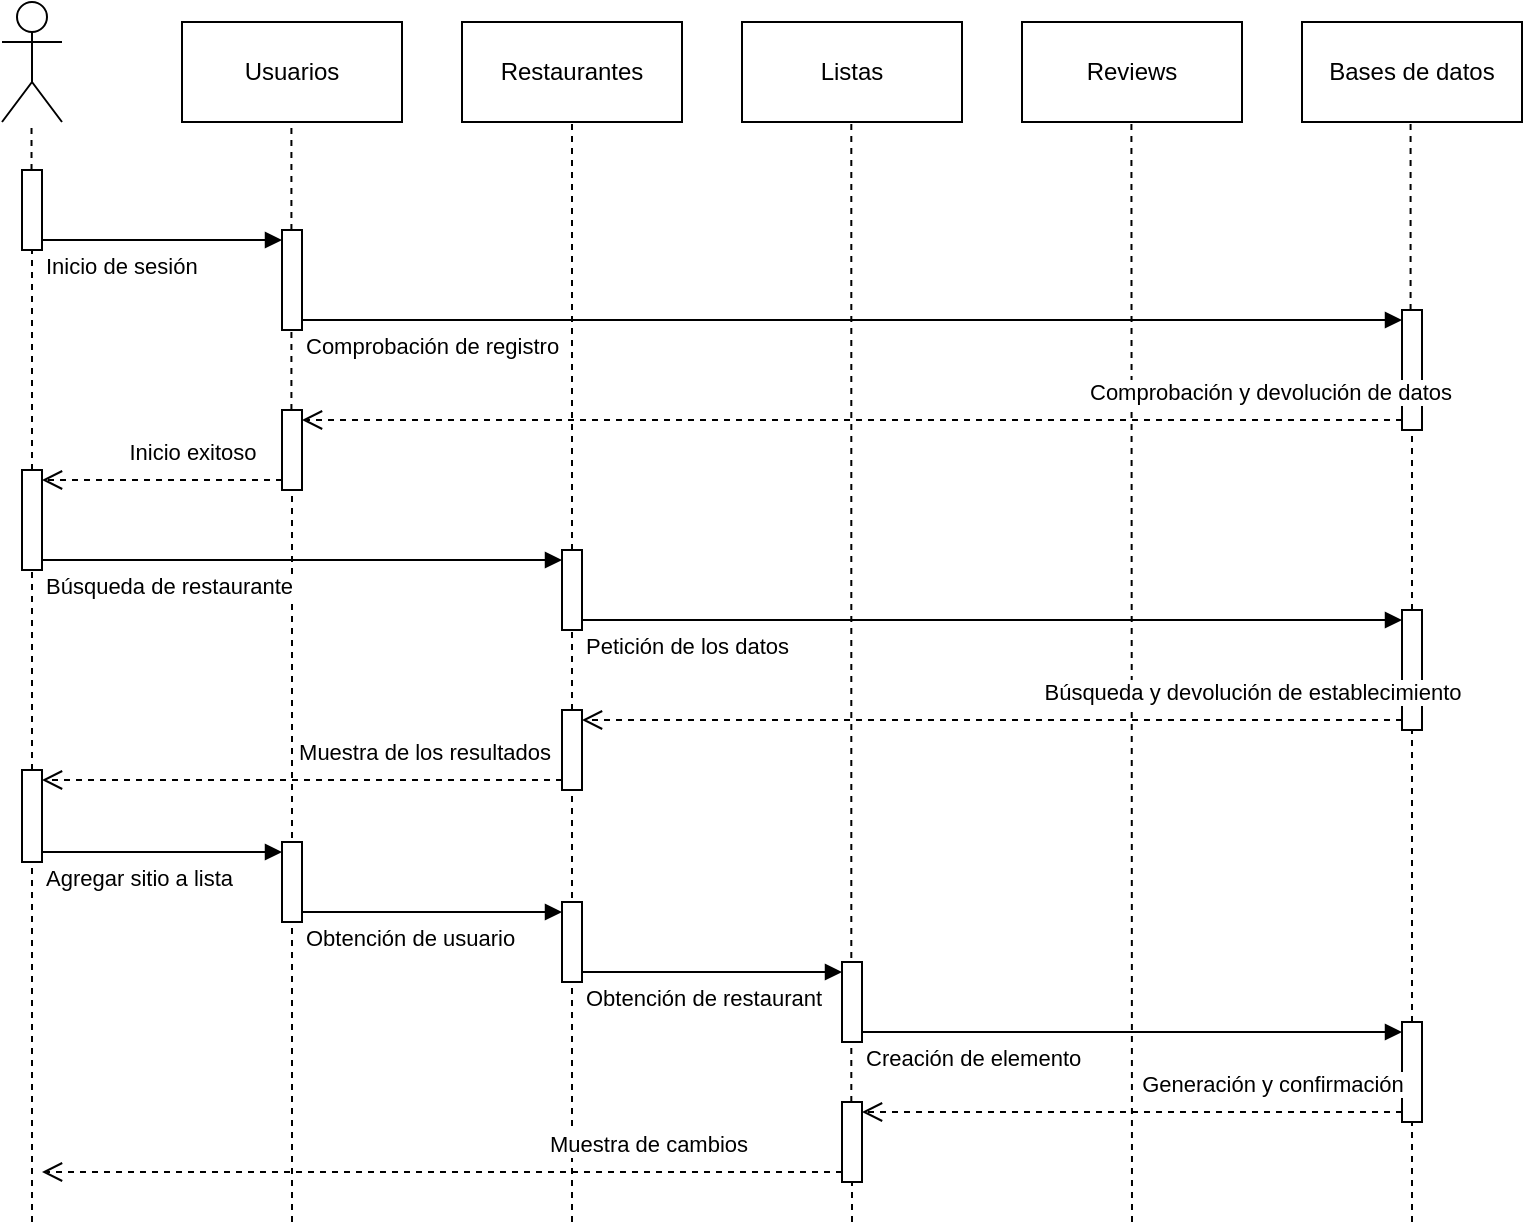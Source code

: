 <mxfile version="24.7.17">
  <diagram name="Página-1" id="NYsK5hBD7UGlfgsr0Roo">
    <mxGraphModel dx="1744" dy="954" grid="1" gridSize="10" guides="1" tooltips="1" connect="1" arrows="1" fold="1" page="1" pageScale="1" pageWidth="827" pageHeight="1169" math="0" shadow="0">
      <root>
        <mxCell id="0" />
        <mxCell id="1" parent="0" />
        <mxCell id="kQFnKkmuh15OHRSvASA--1" value="Restaurantes" style="html=1;whiteSpace=wrap;" vertex="1" parent="1">
          <mxGeometry x="270" y="60" width="110" height="50" as="geometry" />
        </mxCell>
        <mxCell id="kQFnKkmuh15OHRSvASA--3" value="Reviews" style="html=1;whiteSpace=wrap;" vertex="1" parent="1">
          <mxGeometry x="550" y="60" width="110" height="50" as="geometry" />
        </mxCell>
        <mxCell id="kQFnKkmuh15OHRSvASA--4" value="Listas" style="html=1;whiteSpace=wrap;" vertex="1" parent="1">
          <mxGeometry x="410" y="60" width="110" height="50" as="geometry" />
        </mxCell>
        <mxCell id="kQFnKkmuh15OHRSvASA--5" value="" style="shape=umlActor;verticalLabelPosition=bottom;verticalAlign=top;html=1;" vertex="1" parent="1">
          <mxGeometry x="40" y="50" width="30" height="60" as="geometry" />
        </mxCell>
        <mxCell id="kQFnKkmuh15OHRSvASA--11" value="Bases de datos" style="html=1;whiteSpace=wrap;" vertex="1" parent="1">
          <mxGeometry x="690" y="60" width="110" height="50" as="geometry" />
        </mxCell>
        <mxCell id="kQFnKkmuh15OHRSvASA--13" value="Inicio de sesión" style="endArrow=block;endFill=1;html=1;edgeStyle=orthogonalEdgeStyle;align=left;verticalAlign=top;rounded=0;exitX=1;exitY=1;exitDx=0;exitDy=-5;exitPerimeter=0;entryX=0;entryY=0;entryDx=0;entryDy=5;entryPerimeter=0;" edge="1" parent="1" source="kQFnKkmuh15OHRSvASA--8" target="kQFnKkmuh15OHRSvASA--52">
          <mxGeometry x="-1" relative="1" as="geometry">
            <mxPoint x="60" y="134" as="sourcePoint" />
            <mxPoint x="175" y="139" as="targetPoint" />
          </mxGeometry>
        </mxCell>
        <mxCell id="kQFnKkmuh15OHRSvASA--15" value="" style="endArrow=none;dashed=1;html=1;rounded=0;entryX=0.5;entryY=1;entryDx=0;entryDy=0;" edge="1" parent="1" source="kQFnKkmuh15OHRSvASA--41" target="kQFnKkmuh15OHRSvASA--1">
          <mxGeometry width="50" height="50" relative="1" as="geometry">
            <mxPoint x="325" y="530" as="sourcePoint" />
            <mxPoint x="260" y="200" as="targetPoint" />
          </mxGeometry>
        </mxCell>
        <mxCell id="kQFnKkmuh15OHRSvASA--17" value="" style="endArrow=none;dashed=1;html=1;rounded=0;entryX=0.5;entryY=1;entryDx=0;entryDy=0;" edge="1" parent="1" source="kQFnKkmuh15OHRSvASA--69">
          <mxGeometry width="50" height="50" relative="1" as="geometry">
            <mxPoint x="465" y="740" as="sourcePoint" />
            <mxPoint x="464.66" y="110" as="targetPoint" />
          </mxGeometry>
        </mxCell>
        <mxCell id="kQFnKkmuh15OHRSvASA--18" value="" style="endArrow=none;dashed=1;html=1;rounded=0;entryX=0.5;entryY=1;entryDx=0;entryDy=0;" edge="1" parent="1">
          <mxGeometry width="50" height="50" relative="1" as="geometry">
            <mxPoint x="605" y="660" as="sourcePoint" />
            <mxPoint x="604.71" y="110" as="targetPoint" />
          </mxGeometry>
        </mxCell>
        <mxCell id="kQFnKkmuh15OHRSvASA--19" value="" style="endArrow=none;dashed=1;html=1;rounded=0;entryX=0.5;entryY=1;entryDx=0;entryDy=0;" edge="1" parent="1" source="kQFnKkmuh15OHRSvASA--33">
          <mxGeometry width="50" height="50" relative="1" as="geometry">
            <mxPoint x="744.29" y="530" as="sourcePoint" />
            <mxPoint x="744.29" y="110" as="targetPoint" />
          </mxGeometry>
        </mxCell>
        <mxCell id="kQFnKkmuh15OHRSvASA--21" value="" style="endArrow=none;dashed=1;html=1;rounded=0;entryX=0.5;entryY=1;entryDx=0;entryDy=0;" edge="1" parent="1" source="kQFnKkmuh15OHRSvASA--8">
          <mxGeometry width="50" height="50" relative="1" as="geometry">
            <mxPoint x="54.76" y="530" as="sourcePoint" />
            <mxPoint x="54.76" y="110" as="targetPoint" />
          </mxGeometry>
        </mxCell>
        <mxCell id="kQFnKkmuh15OHRSvASA--22" value="" style="endArrow=none;dashed=1;html=1;rounded=0;entryX=0.5;entryY=1;entryDx=0;entryDy=0;" edge="1" parent="1" source="kQFnKkmuh15OHRSvASA--38" target="kQFnKkmuh15OHRSvASA--8">
          <mxGeometry width="50" height="50" relative="1" as="geometry">
            <mxPoint x="54.76" y="504" as="sourcePoint" />
            <mxPoint x="54.76" y="84" as="targetPoint" />
          </mxGeometry>
        </mxCell>
        <mxCell id="kQFnKkmuh15OHRSvASA--8" value="" style="html=1;points=[[0,0,0,0,5],[0,1,0,0,-5],[1,0,0,0,5],[1,1,0,0,-5]];perimeter=orthogonalPerimeter;outlineConnect=0;targetShapes=umlLifeline;portConstraint=eastwest;newEdgeStyle={&quot;curved&quot;:0,&quot;rounded&quot;:0};" vertex="1" parent="1">
          <mxGeometry x="50" y="134" width="10" height="40" as="geometry" />
        </mxCell>
        <mxCell id="kQFnKkmuh15OHRSvASA--23" value="Usuarios" style="html=1;whiteSpace=wrap;" vertex="1" parent="1">
          <mxGeometry x="130" y="60" width="110" height="50" as="geometry" />
        </mxCell>
        <mxCell id="kQFnKkmuh15OHRSvASA--24" value="" style="endArrow=none;dashed=1;html=1;rounded=0;entryX=0.5;entryY=1;entryDx=0;entryDy=0;" edge="1" parent="1" source="kQFnKkmuh15OHRSvASA--25">
          <mxGeometry width="50" height="50" relative="1" as="geometry">
            <mxPoint x="184.71" y="530" as="sourcePoint" />
            <mxPoint x="184.71" y="110" as="targetPoint" />
          </mxGeometry>
        </mxCell>
        <mxCell id="kQFnKkmuh15OHRSvASA--26" value="" style="endArrow=none;dashed=1;html=1;rounded=0;entryX=0.5;entryY=1;entryDx=0;entryDy=0;" edge="1" parent="1" target="kQFnKkmuh15OHRSvASA--25">
          <mxGeometry width="50" height="50" relative="1" as="geometry">
            <mxPoint x="185" y="660" as="sourcePoint" />
            <mxPoint x="184.71" y="84" as="targetPoint" />
          </mxGeometry>
        </mxCell>
        <mxCell id="kQFnKkmuh15OHRSvASA--25" value="" style="html=1;points=[[0,0,0,0,5],[0,1,0,0,-5],[1,0,0,0,5],[1,1,0,0,-5]];perimeter=orthogonalPerimeter;outlineConnect=0;targetShapes=umlLifeline;portConstraint=eastwest;newEdgeStyle={&quot;curved&quot;:0,&quot;rounded&quot;:0};" vertex="1" parent="1">
          <mxGeometry x="180" y="254" width="10" height="40" as="geometry" />
        </mxCell>
        <mxCell id="kQFnKkmuh15OHRSvASA--34" value="" style="endArrow=none;dashed=1;html=1;rounded=0;entryX=0.5;entryY=1;entryDx=0;entryDy=0;" edge="1" parent="1" source="kQFnKkmuh15OHRSvASA--43" target="kQFnKkmuh15OHRSvASA--33">
          <mxGeometry width="50" height="50" relative="1" as="geometry">
            <mxPoint x="744.29" y="504" as="sourcePoint" />
            <mxPoint x="744.29" y="84" as="targetPoint" />
          </mxGeometry>
        </mxCell>
        <mxCell id="kQFnKkmuh15OHRSvASA--33" value="" style="html=1;points=[[0,0,0,0,5],[0,1,0,0,-5],[1,0,0,0,5],[1,1,0,0,-5]];perimeter=orthogonalPerimeter;outlineConnect=0;targetShapes=umlLifeline;portConstraint=eastwest;newEdgeStyle={&quot;curved&quot;:0,&quot;rounded&quot;:0};" vertex="1" parent="1">
          <mxGeometry x="740" y="204" width="10" height="60" as="geometry" />
        </mxCell>
        <mxCell id="kQFnKkmuh15OHRSvASA--35" value="Comprobación de registro" style="endArrow=block;endFill=1;html=1;edgeStyle=orthogonalEdgeStyle;align=left;verticalAlign=top;rounded=0;entryX=0;entryY=0;entryDx=0;entryDy=5;entryPerimeter=0;exitX=1;exitY=1;exitDx=0;exitDy=-5;exitPerimeter=0;" edge="1" parent="1" source="kQFnKkmuh15OHRSvASA--52" target="kQFnKkmuh15OHRSvASA--33">
          <mxGeometry x="-1" relative="1" as="geometry">
            <mxPoint x="205" y="139" as="sourcePoint" />
            <mxPoint x="310" y="134" as="targetPoint" />
          </mxGeometry>
        </mxCell>
        <mxCell id="kQFnKkmuh15OHRSvASA--36" value="Comprobación y devolución de datos" style="html=1;verticalAlign=bottom;endArrow=open;dashed=1;endSize=8;curved=0;rounded=0;exitX=0;exitY=1;exitDx=0;exitDy=-5;exitPerimeter=0;" edge="1" parent="1" source="kQFnKkmuh15OHRSvASA--33" target="kQFnKkmuh15OHRSvASA--25">
          <mxGeometry x="-0.759" y="-5" relative="1" as="geometry">
            <mxPoint x="505" y="234" as="sourcePoint" />
            <mxPoint x="425" y="234" as="targetPoint" />
            <mxPoint as="offset" />
          </mxGeometry>
        </mxCell>
        <mxCell id="kQFnKkmuh15OHRSvASA--37" value="Inicio exitoso" style="html=1;verticalAlign=bottom;endArrow=open;dashed=1;endSize=8;curved=0;rounded=0;entryX=1;entryY=0;entryDx=0;entryDy=5;entryPerimeter=0;exitX=0;exitY=1;exitDx=0;exitDy=-5;exitPerimeter=0;" edge="1" parent="1" source="kQFnKkmuh15OHRSvASA--25" target="kQFnKkmuh15OHRSvASA--38">
          <mxGeometry x="-0.25" y="-5" relative="1" as="geometry">
            <mxPoint x="175" y="253.17" as="sourcePoint" />
            <mxPoint x="95" y="253.17" as="targetPoint" />
            <mxPoint as="offset" />
          </mxGeometry>
        </mxCell>
        <mxCell id="kQFnKkmuh15OHRSvASA--39" value="" style="endArrow=none;dashed=1;html=1;rounded=0;entryX=0.5;entryY=1;entryDx=0;entryDy=0;" edge="1" parent="1" source="kQFnKkmuh15OHRSvASA--48" target="kQFnKkmuh15OHRSvASA--38">
          <mxGeometry width="50" height="50" relative="1" as="geometry">
            <mxPoint x="54.76" y="504" as="sourcePoint" />
            <mxPoint x="55" y="224" as="targetPoint" />
          </mxGeometry>
        </mxCell>
        <mxCell id="kQFnKkmuh15OHRSvASA--38" value="" style="html=1;points=[[0,0,0,0,5],[0,1,0,0,-5],[1,0,0,0,5],[1,1,0,0,-5]];perimeter=orthogonalPerimeter;outlineConnect=0;targetShapes=umlLifeline;portConstraint=eastwest;newEdgeStyle={&quot;curved&quot;:0,&quot;rounded&quot;:0};" vertex="1" parent="1">
          <mxGeometry x="50" y="284" width="10" height="50" as="geometry" />
        </mxCell>
        <mxCell id="kQFnKkmuh15OHRSvASA--40" value="Búsqueda de restaurante" style="endArrow=block;endFill=1;html=1;edgeStyle=orthogonalEdgeStyle;align=left;verticalAlign=top;rounded=0;exitX=1;exitY=1;exitDx=0;exitDy=-5;exitPerimeter=0;entryX=0;entryY=0;entryDx=0;entryDy=5;entryPerimeter=0;" edge="1" parent="1" source="kQFnKkmuh15OHRSvASA--38" target="kQFnKkmuh15OHRSvASA--41">
          <mxGeometry x="-1" relative="1" as="geometry">
            <mxPoint x="75" y="284" as="sourcePoint" />
            <mxPoint x="175" y="269" as="targetPoint" />
          </mxGeometry>
        </mxCell>
        <mxCell id="kQFnKkmuh15OHRSvASA--42" value="" style="endArrow=none;dashed=1;html=1;rounded=0;entryX=0.5;entryY=1;entryDx=0;entryDy=0;" edge="1" parent="1" source="kQFnKkmuh15OHRSvASA--50" target="kQFnKkmuh15OHRSvASA--41">
          <mxGeometry width="50" height="50" relative="1" as="geometry">
            <mxPoint x="325" y="504" as="sourcePoint" />
            <mxPoint x="325" y="84" as="targetPoint" />
          </mxGeometry>
        </mxCell>
        <mxCell id="kQFnKkmuh15OHRSvASA--41" value="" style="html=1;points=[[0,0,0,0,5],[0,1,0,0,-5],[1,0,0,0,5],[1,1,0,0,-5]];perimeter=orthogonalPerimeter;outlineConnect=0;targetShapes=umlLifeline;portConstraint=eastwest;newEdgeStyle={&quot;curved&quot;:0,&quot;rounded&quot;:0};" vertex="1" parent="1">
          <mxGeometry x="320" y="324" width="10" height="40" as="geometry" />
        </mxCell>
        <mxCell id="kQFnKkmuh15OHRSvASA--44" value="Petición de los datos" style="endArrow=block;endFill=1;html=1;edgeStyle=orthogonalEdgeStyle;align=left;verticalAlign=top;rounded=0;exitX=1;exitY=1;exitDx=0;exitDy=-5;exitPerimeter=0;entryX=0;entryY=0;entryDx=0;entryDy=5;entryPerimeter=0;" edge="1" parent="1" source="kQFnKkmuh15OHRSvASA--41" target="kQFnKkmuh15OHRSvASA--43">
          <mxGeometry x="-1" relative="1" as="geometry">
            <mxPoint x="535" y="304" as="sourcePoint" />
            <mxPoint x="815" y="304" as="targetPoint" />
          </mxGeometry>
        </mxCell>
        <mxCell id="kQFnKkmuh15OHRSvASA--45" value="" style="endArrow=none;dashed=1;html=1;rounded=0;entryX=0.5;entryY=1;entryDx=0;entryDy=0;" edge="1" parent="1" source="kQFnKkmuh15OHRSvASA--64" target="kQFnKkmuh15OHRSvASA--43">
          <mxGeometry width="50" height="50" relative="1" as="geometry">
            <mxPoint x="745" y="740" as="sourcePoint" />
            <mxPoint x="745" y="224" as="targetPoint" />
          </mxGeometry>
        </mxCell>
        <mxCell id="kQFnKkmuh15OHRSvASA--43" value="" style="html=1;points=[[0,0,0,0,5],[0,1,0,0,-5],[1,0,0,0,5],[1,1,0,0,-5]];perimeter=orthogonalPerimeter;outlineConnect=0;targetShapes=umlLifeline;portConstraint=eastwest;newEdgeStyle={&quot;curved&quot;:0,&quot;rounded&quot;:0};" vertex="1" parent="1">
          <mxGeometry x="740" y="354" width="10" height="60" as="geometry" />
        </mxCell>
        <mxCell id="kQFnKkmuh15OHRSvASA--46" value="Búsqueda y devolución de establecimiento" style="html=1;verticalAlign=bottom;endArrow=open;dashed=1;endSize=8;curved=0;rounded=0;exitX=0;exitY=1;exitDx=0;exitDy=-5;exitPerimeter=0;entryX=1;entryY=0;entryDx=0;entryDy=5;entryPerimeter=0;" edge="1" parent="1" source="kQFnKkmuh15OHRSvASA--43" target="kQFnKkmuh15OHRSvASA--50">
          <mxGeometry x="-0.635" y="-5" relative="1" as="geometry">
            <mxPoint x="990" y="229" as="sourcePoint" />
            <mxPoint x="200" y="229" as="targetPoint" />
            <mxPoint as="offset" />
          </mxGeometry>
        </mxCell>
        <mxCell id="kQFnKkmuh15OHRSvASA--47" value="Muestra de los resultados" style="html=1;verticalAlign=bottom;endArrow=open;dashed=1;endSize=8;curved=0;rounded=0;entryX=1;entryY=0;entryDx=0;entryDy=5;entryPerimeter=0;exitX=0;exitY=1;exitDx=0;exitDy=-5;exitPerimeter=0;" edge="1" parent="1" source="kQFnKkmuh15OHRSvASA--50" target="kQFnKkmuh15OHRSvASA--48">
          <mxGeometry x="-0.464" y="-5" relative="1" as="geometry">
            <mxPoint x="1000" y="239" as="sourcePoint" />
            <mxPoint x="115" y="344" as="targetPoint" />
            <mxPoint as="offset" />
          </mxGeometry>
        </mxCell>
        <mxCell id="kQFnKkmuh15OHRSvASA--49" value="" style="endArrow=none;dashed=1;html=1;rounded=0;entryX=0.5;entryY=1;entryDx=0;entryDy=0;" edge="1" parent="1" target="kQFnKkmuh15OHRSvASA--48">
          <mxGeometry width="50" height="50" relative="1" as="geometry">
            <mxPoint x="55" y="660" as="sourcePoint" />
            <mxPoint x="55" y="354" as="targetPoint" />
          </mxGeometry>
        </mxCell>
        <mxCell id="kQFnKkmuh15OHRSvASA--48" value="" style="html=1;points=[[0,0,0,0,5],[0,1,0,0,-5],[1,0,0,0,5],[1,1,0,0,-5]];perimeter=orthogonalPerimeter;outlineConnect=0;targetShapes=umlLifeline;portConstraint=eastwest;newEdgeStyle={&quot;curved&quot;:0,&quot;rounded&quot;:0};" vertex="1" parent="1">
          <mxGeometry x="50" y="434" width="10" height="46" as="geometry" />
        </mxCell>
        <mxCell id="kQFnKkmuh15OHRSvASA--51" value="" style="endArrow=none;dashed=1;html=1;rounded=0;entryX=0.5;entryY=1;entryDx=0;entryDy=0;" edge="1" parent="1" target="kQFnKkmuh15OHRSvASA--50">
          <mxGeometry width="50" height="50" relative="1" as="geometry">
            <mxPoint x="325" y="660" as="sourcePoint" />
            <mxPoint x="325" y="354" as="targetPoint" />
          </mxGeometry>
        </mxCell>
        <mxCell id="kQFnKkmuh15OHRSvASA--50" value="" style="html=1;points=[[0,0,0,0,5],[0,1,0,0,-5],[1,0,0,0,5],[1,1,0,0,-5]];perimeter=orthogonalPerimeter;outlineConnect=0;targetShapes=umlLifeline;portConstraint=eastwest;newEdgeStyle={&quot;curved&quot;:0,&quot;rounded&quot;:0};" vertex="1" parent="1">
          <mxGeometry x="320" y="404" width="10" height="40" as="geometry" />
        </mxCell>
        <mxCell id="kQFnKkmuh15OHRSvASA--52" value="" style="html=1;points=[[0,0,0,0,5],[0,1,0,0,-5],[1,0,0,0,5],[1,1,0,0,-5]];perimeter=orthogonalPerimeter;outlineConnect=0;targetShapes=umlLifeline;portConstraint=eastwest;newEdgeStyle={&quot;curved&quot;:0,&quot;rounded&quot;:0};" vertex="1" parent="1">
          <mxGeometry x="180" y="164" width="10" height="50" as="geometry" />
        </mxCell>
        <mxCell id="kQFnKkmuh15OHRSvASA--53" value="Agregar sitio a lista" style="endArrow=block;endFill=1;html=1;edgeStyle=orthogonalEdgeStyle;align=left;verticalAlign=top;rounded=0;exitX=1;exitY=1;exitDx=0;exitDy=-5;exitPerimeter=0;entryX=0;entryY=0;entryDx=0;entryDy=5;entryPerimeter=0;" edge="1" parent="1" source="kQFnKkmuh15OHRSvASA--48" target="kQFnKkmuh15OHRSvASA--54">
          <mxGeometry x="-1" relative="1" as="geometry">
            <mxPoint x="70" y="490" as="sourcePoint" />
            <mxPoint x="175" y="475" as="targetPoint" />
          </mxGeometry>
        </mxCell>
        <mxCell id="kQFnKkmuh15OHRSvASA--54" value="" style="html=1;points=[[0,0,0,0,5],[0,1,0,0,-5],[1,0,0,0,5],[1,1,0,0,-5]];perimeter=orthogonalPerimeter;outlineConnect=0;targetShapes=umlLifeline;portConstraint=eastwest;newEdgeStyle={&quot;curved&quot;:0,&quot;rounded&quot;:0};" vertex="1" parent="1">
          <mxGeometry x="180" y="470" width="10" height="40" as="geometry" />
        </mxCell>
        <mxCell id="kQFnKkmuh15OHRSvASA--57" value="" style="html=1;points=[[0,0,0,0,5],[0,1,0,0,-5],[1,0,0,0,5],[1,1,0,0,-5]];perimeter=orthogonalPerimeter;outlineConnect=0;targetShapes=umlLifeline;portConstraint=eastwest;newEdgeStyle={&quot;curved&quot;:0,&quot;rounded&quot;:0};" vertex="1" parent="1">
          <mxGeometry x="320" y="500" width="10" height="40" as="geometry" />
        </mxCell>
        <mxCell id="kQFnKkmuh15OHRSvASA--60" value="Obtención de usuario" style="endArrow=block;endFill=1;html=1;edgeStyle=orthogonalEdgeStyle;align=left;verticalAlign=top;rounded=0;exitX=1;exitY=1;exitDx=0;exitDy=-5;exitPerimeter=0;entryX=0;entryY=0;entryDx=0;entryDy=5;entryPerimeter=0;" edge="1" parent="1" source="kQFnKkmuh15OHRSvASA--54" target="kQFnKkmuh15OHRSvASA--57">
          <mxGeometry x="-1" relative="1" as="geometry">
            <mxPoint x="70" y="485" as="sourcePoint" />
            <mxPoint x="335" y="505" as="targetPoint" />
          </mxGeometry>
        </mxCell>
        <mxCell id="kQFnKkmuh15OHRSvASA--61" value="Obtención de restaurant&amp;nbsp;" style="endArrow=block;endFill=1;html=1;edgeStyle=orthogonalEdgeStyle;align=left;verticalAlign=top;rounded=0;exitX=1;exitY=1;exitDx=0;exitDy=-5;exitPerimeter=0;entryX=0;entryY=0;entryDx=0;entryDy=5;entryPerimeter=0;" edge="1" parent="1" source="kQFnKkmuh15OHRSvASA--57" target="kQFnKkmuh15OHRSvASA--63">
          <mxGeometry x="-1" relative="1" as="geometry">
            <mxPoint x="365" y="590" as="sourcePoint" />
            <mxPoint x="495" y="535" as="targetPoint" />
          </mxGeometry>
        </mxCell>
        <mxCell id="kQFnKkmuh15OHRSvASA--63" value="" style="html=1;points=[[0,0,0,0,5],[0,1,0,0,-5],[1,0,0,0,5],[1,1,0,0,-5]];perimeter=orthogonalPerimeter;outlineConnect=0;targetShapes=umlLifeline;portConstraint=eastwest;newEdgeStyle={&quot;curved&quot;:0,&quot;rounded&quot;:0};" vertex="1" parent="1">
          <mxGeometry x="460" y="530" width="10" height="40" as="geometry" />
        </mxCell>
        <mxCell id="kQFnKkmuh15OHRSvASA--65" value="Creación de elemento" style="endArrow=block;endFill=1;html=1;edgeStyle=orthogonalEdgeStyle;align=left;verticalAlign=top;rounded=0;exitX=1;exitY=1;exitDx=0;exitDy=-5;exitPerimeter=0;entryX=0;entryY=0;entryDx=0;entryDy=5;entryPerimeter=0;" edge="1" parent="1" source="kQFnKkmuh15OHRSvASA--63" target="kQFnKkmuh15OHRSvASA--64">
          <mxGeometry x="-1" relative="1" as="geometry">
            <mxPoint x="535" y="570" as="sourcePoint" />
            <mxPoint x="815" y="565" as="targetPoint" />
          </mxGeometry>
        </mxCell>
        <mxCell id="kQFnKkmuh15OHRSvASA--67" value="" style="endArrow=none;dashed=1;html=1;rounded=0;entryX=0.5;entryY=1;entryDx=0;entryDy=0;" edge="1" parent="1" target="kQFnKkmuh15OHRSvASA--64">
          <mxGeometry width="50" height="50" relative="1" as="geometry">
            <mxPoint x="745" y="660" as="sourcePoint" />
            <mxPoint x="745" y="414" as="targetPoint" />
          </mxGeometry>
        </mxCell>
        <mxCell id="kQFnKkmuh15OHRSvASA--64" value="" style="html=1;points=[[0,0,0,0,5],[0,1,0,0,-5],[1,0,0,0,5],[1,1,0,0,-5]];perimeter=orthogonalPerimeter;outlineConnect=0;targetShapes=umlLifeline;portConstraint=eastwest;newEdgeStyle={&quot;curved&quot;:0,&quot;rounded&quot;:0};" vertex="1" parent="1">
          <mxGeometry x="740" y="560" width="10" height="50" as="geometry" />
        </mxCell>
        <mxCell id="kQFnKkmuh15OHRSvASA--68" value="Generación y confirmación" style="html=1;verticalAlign=bottom;endArrow=open;dashed=1;endSize=8;curved=0;rounded=0;exitX=0;exitY=1;exitDx=0;exitDy=-5;exitPerimeter=0;entryX=1;entryY=0;entryDx=0;entryDy=5;entryPerimeter=0;" edge="1" parent="1" source="kQFnKkmuh15OHRSvASA--64" target="kQFnKkmuh15OHRSvASA--69">
          <mxGeometry x="-0.516" y="-5" relative="1" as="geometry">
            <mxPoint x="795" y="620" as="sourcePoint" />
            <mxPoint x="550" y="600" as="targetPoint" />
            <mxPoint as="offset" />
          </mxGeometry>
        </mxCell>
        <mxCell id="kQFnKkmuh15OHRSvASA--70" value="" style="endArrow=none;dashed=1;html=1;rounded=0;entryX=0.5;entryY=1;entryDx=0;entryDy=0;" edge="1" parent="1" target="kQFnKkmuh15OHRSvASA--69">
          <mxGeometry width="50" height="50" relative="1" as="geometry">
            <mxPoint x="465" y="660" as="sourcePoint" />
            <mxPoint x="464.66" y="110" as="targetPoint" />
          </mxGeometry>
        </mxCell>
        <mxCell id="kQFnKkmuh15OHRSvASA--69" value="" style="html=1;points=[[0,0,0,0,5],[0,1,0,0,-5],[1,0,0,0,5],[1,1,0,0,-5]];perimeter=orthogonalPerimeter;outlineConnect=0;targetShapes=umlLifeline;portConstraint=eastwest;newEdgeStyle={&quot;curved&quot;:0,&quot;rounded&quot;:0};" vertex="1" parent="1">
          <mxGeometry x="460" y="600" width="10" height="40" as="geometry" />
        </mxCell>
        <mxCell id="kQFnKkmuh15OHRSvASA--71" value="Muestra de cambios" style="html=1;verticalAlign=bottom;endArrow=open;dashed=1;endSize=8;curved=0;rounded=0;exitX=0;exitY=1;exitDx=0;exitDy=-5;exitPerimeter=0;" edge="1" parent="1" source="kQFnKkmuh15OHRSvASA--69">
          <mxGeometry x="-0.516" y="-5" relative="1" as="geometry">
            <mxPoint x="470" y="640" as="sourcePoint" />
            <mxPoint x="60" y="635" as="targetPoint" />
            <mxPoint as="offset" />
          </mxGeometry>
        </mxCell>
      </root>
    </mxGraphModel>
  </diagram>
</mxfile>
